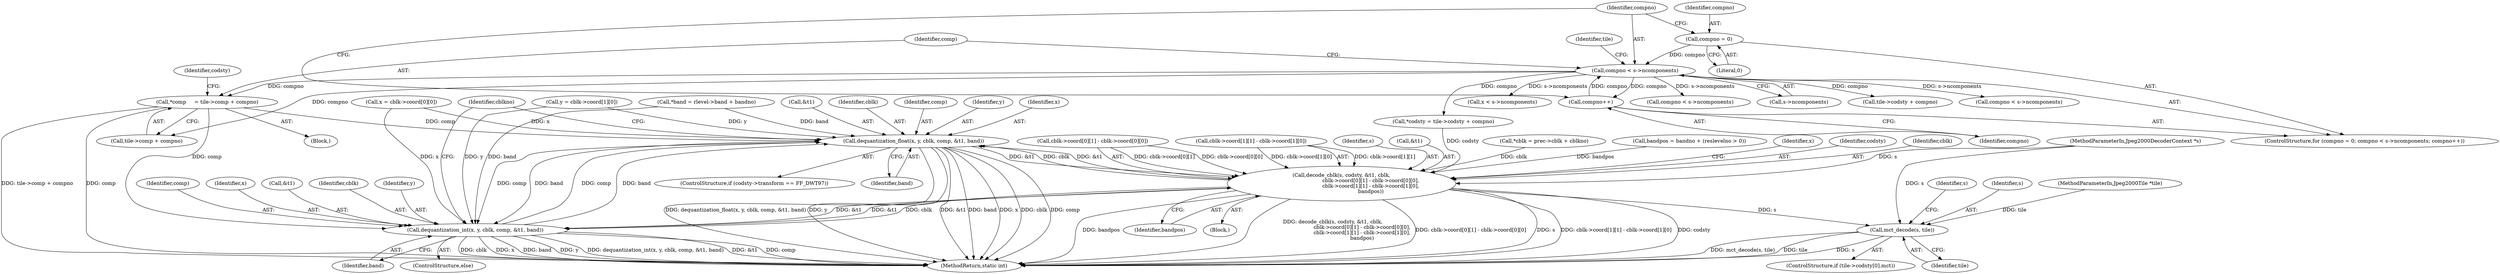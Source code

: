 digraph "0_FFmpeg_fe448cd28d674c3eff3072552eae366d0b659ce9@integer" {
"1000143" [label="(Call,*comp     = tile->comp + compno)"];
"1000134" [label="(Call,compno < s->ncomponents)"];
"1000131" [label="(Call,compno = 0)"];
"1000139" [label="(Call,compno++)"];
"1000359" [label="(Call,dequantization_float(x, y, cblk, comp, &t1, band))"];
"1000298" [label="(Call,decode_cblk(s, codsty, &t1, cblk,\n                                    cblk->coord[0][1] - cblk->coord[0][0],\n                                    cblk->coord[1][1] - cblk->coord[1][0],\n                                    bandpos))"];
"1000368" [label="(Call,dequantization_int(x, y, cblk, comp, &t1, band))"];
"1000405" [label="(Call,mct_decode(s, tile))"];
"1000421" [label="(Call,x < s->ncomponents)"];
"1000360" [label="(Identifier,x)"];
"1000130" [label="(ControlStructure,for (compno = 0; compno < s->ncomponents; compno++))"];
"1000145" [label="(Call,tile->comp + compno)"];
"1000131" [label="(Call,compno = 0)"];
"1000300" [label="(Identifier,codsty)"];
"1000286" [label="(Identifier,cblkno)"];
"1000344" [label="(Call,y = cblk->coord[1][0])"];
"1000140" [label="(Identifier,compno)"];
"1000193" [label="(Call,*band = rlevel->band + bandno)"];
"1000119" [label="(MethodParameterIn,Jpeg2000DecoderContext *s)"];
"1000372" [label="(Identifier,comp)"];
"1000335" [label="(Call,x = cblk->coord[0][0])"];
"1000334" [label="(Identifier,bandpos)"];
"1000287" [label="(Block,)"];
"1000353" [label="(ControlStructure,if (codsty->transform == FF_DWT97))"];
"1000303" [label="(Identifier,cblk)"];
"1000304" [label="(Call,cblk->coord[0][1] - cblk->coord[0][0])"];
"1000319" [label="(Call,cblk->coord[1][1] - cblk->coord[1][0])"];
"1000467" [label="(Call,compno < s->ncomponents)"];
"1000364" [label="(Call,&t1)"];
"1000144" [label="(Identifier,comp)"];
"1000136" [label="(Call,s->ncomponents)"];
"1000143" [label="(Call,*comp     = tile->comp + compno)"];
"1000152" [label="(Identifier,codsty)"];
"1000412" [label="(Identifier,s)"];
"1001090" [label="(MethodReturn,static int)"];
"1000299" [label="(Identifier,s)"];
"1000134" [label="(Call,compno < s->ncomponents)"];
"1000359" [label="(Call,dequantization_float(x, y, cblk, comp, &t1, band))"];
"1000369" [label="(Identifier,x)"];
"1000401" [label="(Identifier,tile)"];
"1000132" [label="(Identifier,compno)"];
"1000373" [label="(Call,&t1)"];
"1000406" [label="(Identifier,s)"];
"1000135" [label="(Identifier,compno)"];
"1000405" [label="(Call,mct_decode(s, tile))"];
"1000362" [label="(Identifier,cblk)"];
"1000375" [label="(Identifier,band)"];
"1000363" [label="(Identifier,comp)"];
"1000367" [label="(ControlStructure,else)"];
"1000301" [label="(Call,&t1)"];
"1000153" [label="(Call,tile->codsty + compno)"];
"1000298" [label="(Call,decode_cblk(s, codsty, &t1, cblk,\n                                    cblk->coord[0][1] - cblk->coord[0][0],\n                                    cblk->coord[1][1] - cblk->coord[1][0],\n                                    bandpos))"];
"1000397" [label="(ControlStructure,if (tile->codsty[0].mct))"];
"1000777" [label="(Call,compno < s->ncomponents)"];
"1000120" [label="(MethodParameterIn,Jpeg2000Tile *tile)"];
"1000291" [label="(Call,*cblk = prec->cblk + cblkno)"];
"1000151" [label="(Call,*codsty = tile->codsty + compno)"];
"1000205" [label="(Call,bandpos = bandno + (reslevelno > 0))"];
"1000141" [label="(Block,)"];
"1000371" [label="(Identifier,cblk)"];
"1000133" [label="(Literal,0)"];
"1000366" [label="(Identifier,band)"];
"1000139" [label="(Call,compno++)"];
"1000361" [label="(Identifier,y)"];
"1000407" [label="(Identifier,tile)"];
"1000368" [label="(Call,dequantization_int(x, y, cblk, comp, &t1, band))"];
"1000336" [label="(Identifier,x)"];
"1000370" [label="(Identifier,y)"];
"1000143" -> "1000141"  [label="AST: "];
"1000143" -> "1000145"  [label="CFG: "];
"1000144" -> "1000143"  [label="AST: "];
"1000145" -> "1000143"  [label="AST: "];
"1000152" -> "1000143"  [label="CFG: "];
"1000143" -> "1001090"  [label="DDG: comp"];
"1000143" -> "1001090"  [label="DDG: tile->comp + compno"];
"1000134" -> "1000143"  [label="DDG: compno"];
"1000143" -> "1000359"  [label="DDG: comp"];
"1000143" -> "1000368"  [label="DDG: comp"];
"1000134" -> "1000130"  [label="AST: "];
"1000134" -> "1000136"  [label="CFG: "];
"1000135" -> "1000134"  [label="AST: "];
"1000136" -> "1000134"  [label="AST: "];
"1000144" -> "1000134"  [label="CFG: "];
"1000401" -> "1000134"  [label="CFG: "];
"1000131" -> "1000134"  [label="DDG: compno"];
"1000139" -> "1000134"  [label="DDG: compno"];
"1000134" -> "1000139"  [label="DDG: compno"];
"1000134" -> "1000145"  [label="DDG: compno"];
"1000134" -> "1000151"  [label="DDG: compno"];
"1000134" -> "1000153"  [label="DDG: compno"];
"1000134" -> "1000421"  [label="DDG: s->ncomponents"];
"1000134" -> "1000467"  [label="DDG: s->ncomponents"];
"1000134" -> "1000777"  [label="DDG: s->ncomponents"];
"1000131" -> "1000130"  [label="AST: "];
"1000131" -> "1000133"  [label="CFG: "];
"1000132" -> "1000131"  [label="AST: "];
"1000133" -> "1000131"  [label="AST: "];
"1000135" -> "1000131"  [label="CFG: "];
"1000139" -> "1000130"  [label="AST: "];
"1000139" -> "1000140"  [label="CFG: "];
"1000140" -> "1000139"  [label="AST: "];
"1000135" -> "1000139"  [label="CFG: "];
"1000359" -> "1000353"  [label="AST: "];
"1000359" -> "1000366"  [label="CFG: "];
"1000360" -> "1000359"  [label="AST: "];
"1000361" -> "1000359"  [label="AST: "];
"1000362" -> "1000359"  [label="AST: "];
"1000363" -> "1000359"  [label="AST: "];
"1000364" -> "1000359"  [label="AST: "];
"1000366" -> "1000359"  [label="AST: "];
"1000286" -> "1000359"  [label="CFG: "];
"1000359" -> "1001090"  [label="DDG: y"];
"1000359" -> "1001090"  [label="DDG: &t1"];
"1000359" -> "1001090"  [label="DDG: band"];
"1000359" -> "1001090"  [label="DDG: x"];
"1000359" -> "1001090"  [label="DDG: cblk"];
"1000359" -> "1001090"  [label="DDG: comp"];
"1000359" -> "1001090"  [label="DDG: dequantization_float(x, y, cblk, comp, &t1, band)"];
"1000359" -> "1000298"  [label="DDG: &t1"];
"1000335" -> "1000359"  [label="DDG: x"];
"1000344" -> "1000359"  [label="DDG: y"];
"1000298" -> "1000359"  [label="DDG: cblk"];
"1000298" -> "1000359"  [label="DDG: &t1"];
"1000368" -> "1000359"  [label="DDG: comp"];
"1000368" -> "1000359"  [label="DDG: band"];
"1000193" -> "1000359"  [label="DDG: band"];
"1000359" -> "1000368"  [label="DDG: comp"];
"1000359" -> "1000368"  [label="DDG: band"];
"1000298" -> "1000287"  [label="AST: "];
"1000298" -> "1000334"  [label="CFG: "];
"1000299" -> "1000298"  [label="AST: "];
"1000300" -> "1000298"  [label="AST: "];
"1000301" -> "1000298"  [label="AST: "];
"1000303" -> "1000298"  [label="AST: "];
"1000304" -> "1000298"  [label="AST: "];
"1000319" -> "1000298"  [label="AST: "];
"1000334" -> "1000298"  [label="AST: "];
"1000336" -> "1000298"  [label="CFG: "];
"1000298" -> "1001090"  [label="DDG: bandpos"];
"1000298" -> "1001090"  [label="DDG: decode_cblk(s, codsty, &t1, cblk,\n                                    cblk->coord[0][1] - cblk->coord[0][0],\n                                    cblk->coord[1][1] - cblk->coord[1][0],\n                                    bandpos)"];
"1000298" -> "1001090"  [label="DDG: cblk->coord[0][1] - cblk->coord[0][0]"];
"1000298" -> "1001090"  [label="DDG: s"];
"1000298" -> "1001090"  [label="DDG: cblk->coord[1][1] - cblk->coord[1][0]"];
"1000298" -> "1001090"  [label="DDG: codsty"];
"1000119" -> "1000298"  [label="DDG: s"];
"1000151" -> "1000298"  [label="DDG: codsty"];
"1000368" -> "1000298"  [label="DDG: &t1"];
"1000291" -> "1000298"  [label="DDG: cblk"];
"1000304" -> "1000298"  [label="DDG: cblk->coord[0][1]"];
"1000304" -> "1000298"  [label="DDG: cblk->coord[0][0]"];
"1000319" -> "1000298"  [label="DDG: cblk->coord[1][1]"];
"1000319" -> "1000298"  [label="DDG: cblk->coord[1][0]"];
"1000205" -> "1000298"  [label="DDG: bandpos"];
"1000298" -> "1000368"  [label="DDG: cblk"];
"1000298" -> "1000368"  [label="DDG: &t1"];
"1000298" -> "1000405"  [label="DDG: s"];
"1000368" -> "1000367"  [label="AST: "];
"1000368" -> "1000375"  [label="CFG: "];
"1000369" -> "1000368"  [label="AST: "];
"1000370" -> "1000368"  [label="AST: "];
"1000371" -> "1000368"  [label="AST: "];
"1000372" -> "1000368"  [label="AST: "];
"1000373" -> "1000368"  [label="AST: "];
"1000375" -> "1000368"  [label="AST: "];
"1000286" -> "1000368"  [label="CFG: "];
"1000368" -> "1001090"  [label="DDG: x"];
"1000368" -> "1001090"  [label="DDG: band"];
"1000368" -> "1001090"  [label="DDG: y"];
"1000368" -> "1001090"  [label="DDG: dequantization_int(x, y, cblk, comp, &t1, band)"];
"1000368" -> "1001090"  [label="DDG: &t1"];
"1000368" -> "1001090"  [label="DDG: comp"];
"1000368" -> "1001090"  [label="DDG: cblk"];
"1000335" -> "1000368"  [label="DDG: x"];
"1000344" -> "1000368"  [label="DDG: y"];
"1000193" -> "1000368"  [label="DDG: band"];
"1000405" -> "1000397"  [label="AST: "];
"1000405" -> "1000407"  [label="CFG: "];
"1000406" -> "1000405"  [label="AST: "];
"1000407" -> "1000405"  [label="AST: "];
"1000412" -> "1000405"  [label="CFG: "];
"1000405" -> "1001090"  [label="DDG: mct_decode(s, tile)"];
"1000405" -> "1001090"  [label="DDG: tile"];
"1000405" -> "1001090"  [label="DDG: s"];
"1000119" -> "1000405"  [label="DDG: s"];
"1000120" -> "1000405"  [label="DDG: tile"];
}

